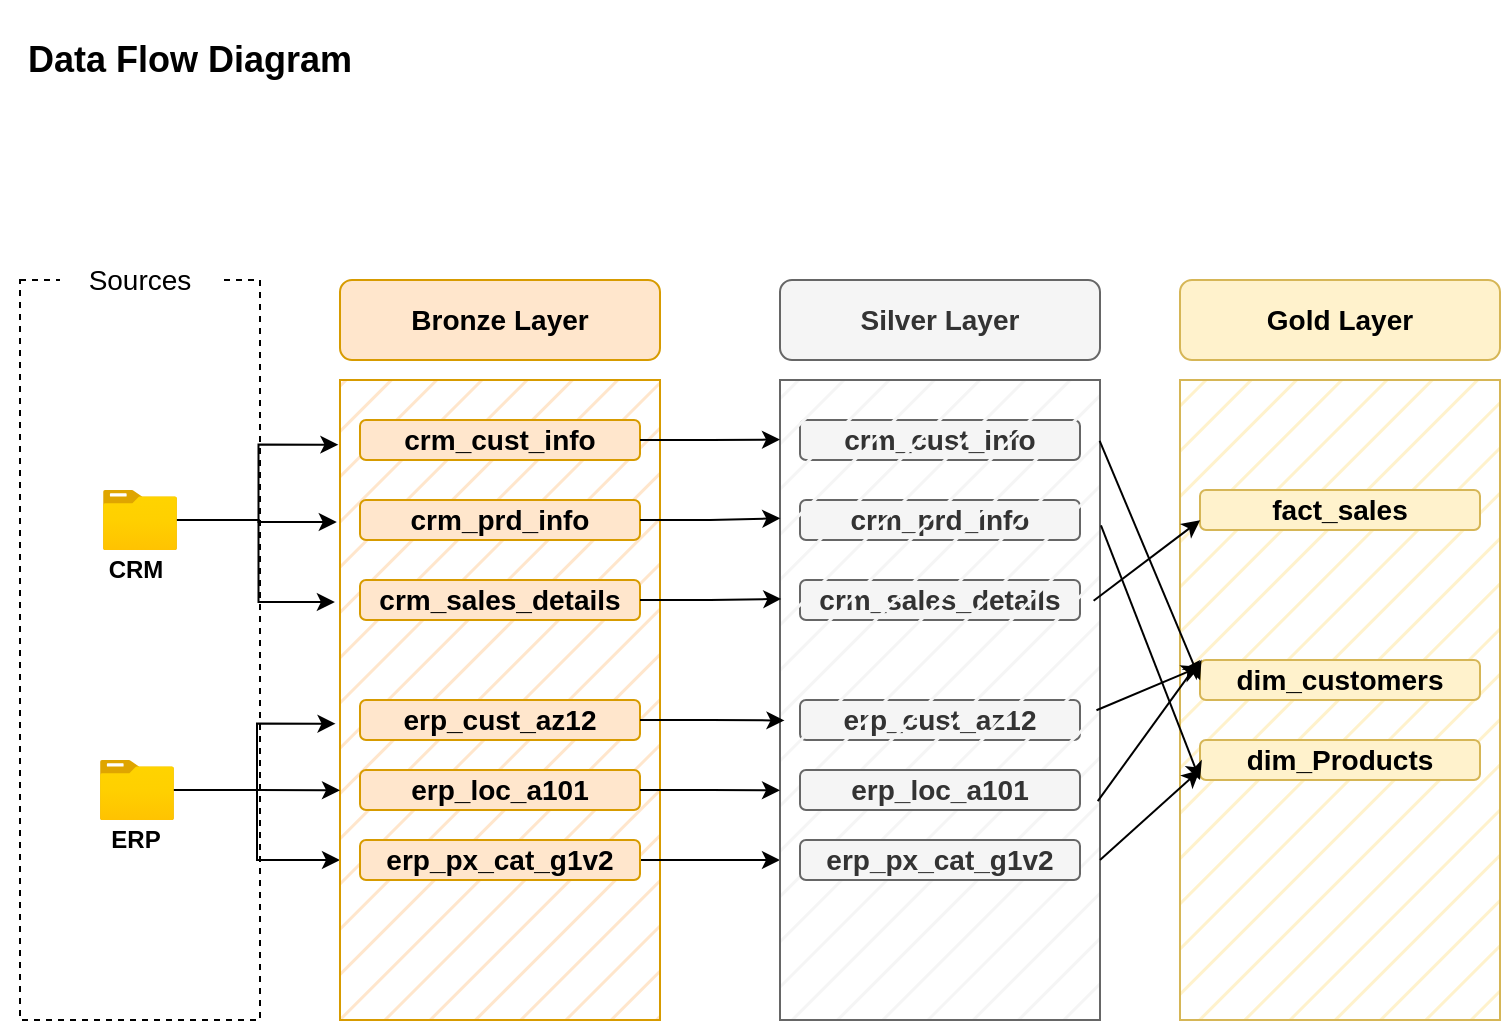 <mxfile version="26.2.15">
  <diagram name="Page-1" id="of_rWCsYgEdew_ym9TxW">
    <mxGraphModel dx="1158" dy="773" grid="1" gridSize="10" guides="1" tooltips="1" connect="1" arrows="1" fold="1" page="1" pageScale="1" pageWidth="850" pageHeight="1100" math="0" shadow="0">
      <root>
        <mxCell id="0" />
        <mxCell id="1" parent="0" />
        <mxCell id="rux1_51JPnNn9xXsk1tx-1" value="" style="rounded=0;whiteSpace=wrap;html=1;fillColor=none;dashed=1;" parent="1" vertex="1">
          <mxGeometry x="40" y="150" width="120" height="370" as="geometry" />
        </mxCell>
        <mxCell id="rux1_51JPnNn9xXsk1tx-2" value="&lt;font style=&quot;font-size: 14px;&quot;&gt;Sources&lt;/font&gt;" style="rounded=1;whiteSpace=wrap;html=1;strokeColor=none;" parent="1" vertex="1">
          <mxGeometry x="60" y="130" width="80" height="40" as="geometry" />
        </mxCell>
        <mxCell id="rux1_51JPnNn9xXsk1tx-4" value="" style="image;aspect=fixed;html=1;points=[];align=center;fontSize=12;image=img/lib/azure2/general/Folder_Blank.svg;" parent="1" vertex="1">
          <mxGeometry x="81.52" y="255" width="36.96" height="30" as="geometry" />
        </mxCell>
        <mxCell id="rux1_51JPnNn9xXsk1tx-7" value="&lt;b&gt;CRM&lt;/b&gt;" style="text;html=1;align=center;verticalAlign=middle;whiteSpace=wrap;rounded=0;" parent="1" vertex="1">
          <mxGeometry x="68.48" y="280" width="60" height="30" as="geometry" />
        </mxCell>
        <mxCell id="rux1_51JPnNn9xXsk1tx-30" style="edgeStyle=orthogonalEdgeStyle;rounded=0;orthogonalLoop=1;jettySize=auto;html=1;entryX=0;entryY=0.75;entryDx=0;entryDy=0;" parent="1" source="rux1_51JPnNn9xXsk1tx-8" target="rux1_51JPnNn9xXsk1tx-10" edge="1">
          <mxGeometry relative="1" as="geometry" />
        </mxCell>
        <mxCell id="rux1_51JPnNn9xXsk1tx-8" value="" style="image;aspect=fixed;html=1;points=[];align=center;fontSize=12;image=img/lib/azure2/general/Folder_Blank.svg;" parent="1" vertex="1">
          <mxGeometry x="80" y="390" width="36.96" height="30" as="geometry" />
        </mxCell>
        <mxCell id="rux1_51JPnNn9xXsk1tx-9" value="&lt;b&gt;ERP&lt;/b&gt;" style="text;html=1;align=center;verticalAlign=middle;whiteSpace=wrap;rounded=0;" parent="1" vertex="1">
          <mxGeometry x="68.48" y="415" width="60" height="30" as="geometry" />
        </mxCell>
        <mxCell id="rux1_51JPnNn9xXsk1tx-10" value="" style="rounded=0;whiteSpace=wrap;html=1;fillColor=#ffe6cc;strokeColor=#d79b00;fillStyle=hatch;" parent="1" vertex="1">
          <mxGeometry x="200" y="200" width="160" height="320" as="geometry" />
        </mxCell>
        <mxCell id="rux1_51JPnNn9xXsk1tx-11" value="&lt;b&gt;&lt;font style=&quot;font-size: 14px;&quot;&gt;Bronze Layer&lt;/font&gt;&lt;/b&gt;" style="rounded=1;whiteSpace=wrap;html=1;fillColor=#ffe6cc;strokeColor=#d79b00;" parent="1" vertex="1">
          <mxGeometry x="200" y="150" width="160" height="40" as="geometry" />
        </mxCell>
        <mxCell id="rux1_51JPnNn9xXsk1tx-12" value="&lt;span style=&quot;font-size: 14px;&quot;&gt;&lt;b&gt;crm_cust_info&lt;/b&gt;&lt;/span&gt;" style="rounded=1;whiteSpace=wrap;html=1;fillColor=#ffe6cc;strokeColor=#d79b00;" parent="1" vertex="1">
          <mxGeometry x="210" y="220" width="140" height="20" as="geometry" />
        </mxCell>
        <mxCell id="rux1_51JPnNn9xXsk1tx-13" value="&lt;span style=&quot;font-size: 14px;&quot;&gt;&lt;b&gt;crm_prd_info&lt;/b&gt;&lt;/span&gt;" style="rounded=1;whiteSpace=wrap;html=1;fillColor=#ffe6cc;strokeColor=#d79b00;" parent="1" vertex="1">
          <mxGeometry x="210" y="260" width="140" height="20" as="geometry" />
        </mxCell>
        <mxCell id="rux1_51JPnNn9xXsk1tx-14" value="&lt;span style=&quot;font-size: 14px;&quot;&gt;&lt;b&gt;crm_sales_details&lt;/b&gt;&lt;/span&gt;" style="rounded=1;whiteSpace=wrap;html=1;fillColor=#ffe6cc;strokeColor=#d79b00;" parent="1" vertex="1">
          <mxGeometry x="210" y="300" width="140" height="20" as="geometry" />
        </mxCell>
        <mxCell id="rux1_51JPnNn9xXsk1tx-15" value="&lt;span style=&quot;font-size: 14px;&quot;&gt;&lt;b&gt;erp_cust_az12&lt;/b&gt;&lt;/span&gt;" style="rounded=1;whiteSpace=wrap;html=1;fillColor=#ffe6cc;strokeColor=#d79b00;" parent="1" vertex="1">
          <mxGeometry x="210" y="360" width="140" height="20" as="geometry" />
        </mxCell>
        <mxCell id="rux1_51JPnNn9xXsk1tx-16" value="&lt;span style=&quot;font-size: 14px;&quot;&gt;&lt;b&gt;erp_loc_a101&lt;/b&gt;&lt;/span&gt;" style="rounded=1;whiteSpace=wrap;html=1;fillColor=#ffe6cc;strokeColor=#d79b00;" parent="1" vertex="1">
          <mxGeometry x="210" y="395" width="140" height="20" as="geometry" />
        </mxCell>
        <mxCell id="oHnKCqSjZ6p5e8-nYHuy-15" style="edgeStyle=orthogonalEdgeStyle;rounded=0;orthogonalLoop=1;jettySize=auto;html=1;entryX=0;entryY=0.75;entryDx=0;entryDy=0;" parent="1" source="rux1_51JPnNn9xXsk1tx-17" target="oHnKCqSjZ6p5e8-nYHuy-6" edge="1">
          <mxGeometry relative="1" as="geometry" />
        </mxCell>
        <mxCell id="rux1_51JPnNn9xXsk1tx-17" value="&lt;span style=&quot;font-size: 14px;&quot;&gt;&lt;b&gt;erp_px_cat_g1v2&lt;/b&gt;&lt;/span&gt;" style="rounded=1;whiteSpace=wrap;html=1;fillColor=#ffe6cc;strokeColor=#d79b00;" parent="1" vertex="1">
          <mxGeometry x="210" y="430" width="140" height="20" as="geometry" />
        </mxCell>
        <mxCell id="rux1_51JPnNn9xXsk1tx-19" value="&lt;b&gt;&lt;font style=&quot;font-size: 18px;&quot;&gt;Data Flow Diagram&lt;/font&gt;&lt;/b&gt;" style="rounded=1;whiteSpace=wrap;html=1;fillColor=none;strokeColor=none;" parent="1" vertex="1">
          <mxGeometry x="30" y="10" width="190" height="60" as="geometry" />
        </mxCell>
        <mxCell id="rux1_51JPnNn9xXsk1tx-21" style="edgeStyle=orthogonalEdgeStyle;rounded=0;orthogonalLoop=1;jettySize=auto;html=1;entryX=-0.005;entryY=0.101;entryDx=0;entryDy=0;entryPerimeter=0;" parent="1" source="rux1_51JPnNn9xXsk1tx-4" target="rux1_51JPnNn9xXsk1tx-10" edge="1">
          <mxGeometry relative="1" as="geometry" />
        </mxCell>
        <mxCell id="rux1_51JPnNn9xXsk1tx-22" style="edgeStyle=orthogonalEdgeStyle;rounded=0;orthogonalLoop=1;jettySize=auto;html=1;entryX=-0.01;entryY=0.222;entryDx=0;entryDy=0;entryPerimeter=0;" parent="1" source="rux1_51JPnNn9xXsk1tx-4" target="rux1_51JPnNn9xXsk1tx-10" edge="1">
          <mxGeometry relative="1" as="geometry" />
        </mxCell>
        <mxCell id="rux1_51JPnNn9xXsk1tx-25" style="edgeStyle=orthogonalEdgeStyle;rounded=0;orthogonalLoop=1;jettySize=auto;html=1;entryX=-0.016;entryY=0.347;entryDx=0;entryDy=0;entryPerimeter=0;" parent="1" source="rux1_51JPnNn9xXsk1tx-4" target="rux1_51JPnNn9xXsk1tx-10" edge="1">
          <mxGeometry relative="1" as="geometry" />
        </mxCell>
        <mxCell id="rux1_51JPnNn9xXsk1tx-27" style="edgeStyle=orthogonalEdgeStyle;rounded=0;orthogonalLoop=1;jettySize=auto;html=1;entryX=0;entryY=0.641;entryDx=0;entryDy=0;entryPerimeter=0;" parent="1" source="rux1_51JPnNn9xXsk1tx-8" target="rux1_51JPnNn9xXsk1tx-10" edge="1">
          <mxGeometry relative="1" as="geometry" />
        </mxCell>
        <mxCell id="rux1_51JPnNn9xXsk1tx-29" style="edgeStyle=orthogonalEdgeStyle;rounded=0;orthogonalLoop=1;jettySize=auto;html=1;entryX=-0.014;entryY=0.537;entryDx=0;entryDy=0;entryPerimeter=0;" parent="1" source="rux1_51JPnNn9xXsk1tx-8" target="rux1_51JPnNn9xXsk1tx-10" edge="1">
          <mxGeometry relative="1" as="geometry" />
        </mxCell>
        <mxCell id="oHnKCqSjZ6p5e8-nYHuy-1" value="&lt;span style=&quot;font-size: 14px;&quot;&gt;&lt;b&gt;Silver Layer&lt;/b&gt;&lt;/span&gt;" style="rounded=1;whiteSpace=wrap;html=1;fillColor=#f5f5f5;strokeColor=#666666;fontColor=#333333;" parent="1" vertex="1">
          <mxGeometry x="420" y="150" width="160" height="40" as="geometry" />
        </mxCell>
        <mxCell id="oHnKCqSjZ6p5e8-nYHuy-2" value="&lt;span style=&quot;font-size: 14px;&quot;&gt;&lt;b&gt;crm_cust_info&lt;/b&gt;&lt;/span&gt;" style="rounded=1;whiteSpace=wrap;html=1;fillColor=#f5f5f5;strokeColor=#666666;fontColor=#333333;" parent="1" vertex="1">
          <mxGeometry x="430" y="220" width="140" height="20" as="geometry" />
        </mxCell>
        <mxCell id="oHnKCqSjZ6p5e8-nYHuy-3" value="&lt;span style=&quot;font-size: 14px;&quot;&gt;&lt;b&gt;crm_prd_info&lt;/b&gt;&lt;/span&gt;" style="rounded=1;whiteSpace=wrap;html=1;fillColor=#f5f5f5;strokeColor=#666666;fontColor=#333333;" parent="1" vertex="1">
          <mxGeometry x="430" y="260" width="140" height="20" as="geometry" />
        </mxCell>
        <mxCell id="oHnKCqSjZ6p5e8-nYHuy-4" value="&lt;span style=&quot;font-size: 14px;&quot;&gt;&lt;b&gt;crm_sales_details&lt;/b&gt;&lt;/span&gt;" style="rounded=1;whiteSpace=wrap;html=1;fillColor=#f5f5f5;strokeColor=#666666;fontColor=#333333;" parent="1" vertex="1">
          <mxGeometry x="430" y="300" width="140" height="20" as="geometry" />
        </mxCell>
        <mxCell id="oHnKCqSjZ6p5e8-nYHuy-5" value="&lt;span style=&quot;font-size: 14px;&quot;&gt;&lt;b&gt;erp_cust_az12&lt;/b&gt;&lt;/span&gt;" style="rounded=1;whiteSpace=wrap;html=1;fillColor=#f5f5f5;strokeColor=#666666;fontColor=#333333;" parent="1" vertex="1">
          <mxGeometry x="430" y="360" width="140" height="20" as="geometry" />
        </mxCell>
        <mxCell id="oHnKCqSjZ6p5e8-nYHuy-6" value="" style="rounded=0;whiteSpace=wrap;html=1;fillColor=#f5f5f5;strokeColor=#666666;fillStyle=hatch;fontColor=#333333;" parent="1" vertex="1">
          <mxGeometry x="420" y="200" width="160" height="320" as="geometry" />
        </mxCell>
        <mxCell id="oHnKCqSjZ6p5e8-nYHuy-7" value="&lt;span style=&quot;font-size: 14px;&quot;&gt;&lt;b&gt;erp_loc_a101&lt;/b&gt;&lt;/span&gt;" style="rounded=1;whiteSpace=wrap;html=1;fillColor=#f5f5f5;strokeColor=#666666;fontColor=#333333;" parent="1" vertex="1">
          <mxGeometry x="430" y="395" width="140" height="20" as="geometry" />
        </mxCell>
        <mxCell id="oHnKCqSjZ6p5e8-nYHuy-8" value="&lt;span style=&quot;font-size: 14px;&quot;&gt;&lt;b&gt;erp_px_cat_g1v2&lt;/b&gt;&lt;/span&gt;" style="rounded=1;whiteSpace=wrap;html=1;fillColor=#f5f5f5;strokeColor=#666666;fontColor=#333333;" parent="1" vertex="1">
          <mxGeometry x="430" y="430" width="140" height="20" as="geometry" />
        </mxCell>
        <mxCell id="oHnKCqSjZ6p5e8-nYHuy-9" style="edgeStyle=orthogonalEdgeStyle;rounded=0;orthogonalLoop=1;jettySize=auto;html=1;exitX=1;exitY=0.5;exitDx=0;exitDy=0;entryX=0;entryY=0.093;entryDx=0;entryDy=0;entryPerimeter=0;" parent="1" source="rux1_51JPnNn9xXsk1tx-12" target="oHnKCqSjZ6p5e8-nYHuy-6" edge="1">
          <mxGeometry relative="1" as="geometry" />
        </mxCell>
        <mxCell id="oHnKCqSjZ6p5e8-nYHuy-10" style="edgeStyle=orthogonalEdgeStyle;rounded=0;orthogonalLoop=1;jettySize=auto;html=1;entryX=0.001;entryY=0.216;entryDx=0;entryDy=0;entryPerimeter=0;" parent="1" source="rux1_51JPnNn9xXsk1tx-13" target="oHnKCqSjZ6p5e8-nYHuy-6" edge="1">
          <mxGeometry relative="1" as="geometry" />
        </mxCell>
        <mxCell id="oHnKCqSjZ6p5e8-nYHuy-11" style="edgeStyle=orthogonalEdgeStyle;rounded=0;orthogonalLoop=1;jettySize=auto;html=1;entryX=0.004;entryY=0.342;entryDx=0;entryDy=0;entryPerimeter=0;" parent="1" source="rux1_51JPnNn9xXsk1tx-14" target="oHnKCqSjZ6p5e8-nYHuy-6" edge="1">
          <mxGeometry relative="1" as="geometry" />
        </mxCell>
        <mxCell id="oHnKCqSjZ6p5e8-nYHuy-13" style="edgeStyle=orthogonalEdgeStyle;rounded=0;orthogonalLoop=1;jettySize=auto;html=1;entryX=0.014;entryY=0.532;entryDx=0;entryDy=0;entryPerimeter=0;" parent="1" source="rux1_51JPnNn9xXsk1tx-15" target="oHnKCqSjZ6p5e8-nYHuy-6" edge="1">
          <mxGeometry relative="1" as="geometry" />
        </mxCell>
        <mxCell id="oHnKCqSjZ6p5e8-nYHuy-14" style="edgeStyle=orthogonalEdgeStyle;rounded=0;orthogonalLoop=1;jettySize=auto;html=1;entryX=0;entryY=0.641;entryDx=0;entryDy=0;entryPerimeter=0;" parent="1" source="rux1_51JPnNn9xXsk1tx-16" target="oHnKCqSjZ6p5e8-nYHuy-6" edge="1">
          <mxGeometry relative="1" as="geometry" />
        </mxCell>
        <mxCell id="CZZbWCy0wR855Ha6MTHz-13" value="&lt;span style=&quot;font-size: 14px;&quot;&gt;&lt;b&gt;Gold Layer&lt;/b&gt;&lt;/span&gt;" style="rounded=1;whiteSpace=wrap;html=1;fillColor=#fff2cc;strokeColor=#d6b656;" vertex="1" parent="1">
          <mxGeometry x="620" y="150" width="160" height="40" as="geometry" />
        </mxCell>
        <mxCell id="CZZbWCy0wR855Ha6MTHz-14" value="" style="rounded=0;whiteSpace=wrap;html=1;fillColor=#fff2cc;strokeColor=#d6b656;fillStyle=hatch;" vertex="1" parent="1">
          <mxGeometry x="620" y="200" width="160" height="320" as="geometry" />
        </mxCell>
        <mxCell id="CZZbWCy0wR855Ha6MTHz-15" value="&lt;span style=&quot;font-size: 14px;&quot;&gt;&lt;b&gt;fact_sales&lt;/b&gt;&lt;/span&gt;" style="rounded=1;whiteSpace=wrap;html=1;fillColor=#fff2cc;strokeColor=#d6b656;" vertex="1" parent="1">
          <mxGeometry x="630" y="255" width="140" height="20" as="geometry" />
        </mxCell>
        <mxCell id="CZZbWCy0wR855Ha6MTHz-16" value="&lt;span style=&quot;font-size: 14px;&quot;&gt;&lt;b&gt;dim_customers&lt;/b&gt;&lt;/span&gt;" style="rounded=1;whiteSpace=wrap;html=1;fillColor=#fff2cc;strokeColor=#d6b656;" vertex="1" parent="1">
          <mxGeometry x="630" y="340" width="140" height="20" as="geometry" />
        </mxCell>
        <mxCell id="CZZbWCy0wR855Ha6MTHz-17" value="&lt;span style=&quot;font-size: 14px;&quot;&gt;&lt;b&gt;dim_Products&lt;/b&gt;&lt;/span&gt;" style="rounded=1;whiteSpace=wrap;html=1;fillColor=#fff2cc;strokeColor=#d6b656;" vertex="1" parent="1">
          <mxGeometry x="630" y="380" width="140" height="20" as="geometry" />
        </mxCell>
        <mxCell id="CZZbWCy0wR855Ha6MTHz-19" value="" style="endArrow=classic;html=1;rounded=0;exitX=0.98;exitY=0.345;exitDx=0;exitDy=0;exitPerimeter=0;entryX=0.063;entryY=0.219;entryDx=0;entryDy=0;entryPerimeter=0;" edge="1" parent="1" source="oHnKCqSjZ6p5e8-nYHuy-6" target="CZZbWCy0wR855Ha6MTHz-14">
          <mxGeometry width="50" height="50" relative="1" as="geometry">
            <mxPoint x="590" y="440" as="sourcePoint" />
            <mxPoint x="640" y="390" as="targetPoint" />
          </mxGeometry>
        </mxCell>
        <mxCell id="CZZbWCy0wR855Ha6MTHz-20" value="" style="endArrow=classic;html=1;rounded=0;entryX=0;entryY=0.5;entryDx=0;entryDy=0;exitX=0.989;exitY=0.516;exitDx=0;exitDy=0;exitPerimeter=0;" edge="1" parent="1" source="oHnKCqSjZ6p5e8-nYHuy-6">
          <mxGeometry width="50" height="50" relative="1" as="geometry">
            <mxPoint x="589.84" y="360" as="sourcePoint" />
            <mxPoint x="630.0" y="343.36" as="targetPoint" />
          </mxGeometry>
        </mxCell>
        <mxCell id="CZZbWCy0wR855Ha6MTHz-21" value="" style="endArrow=classic;html=1;rounded=0;exitX=0.993;exitY=0.658;exitDx=0;exitDy=0;exitPerimeter=0;" edge="1" parent="1" source="oHnKCqSjZ6p5e8-nYHuy-6">
          <mxGeometry width="50" height="50" relative="1" as="geometry">
            <mxPoint x="590" y="440" as="sourcePoint" />
            <mxPoint x="630" y="340" as="targetPoint" />
          </mxGeometry>
        </mxCell>
        <mxCell id="CZZbWCy0wR855Ha6MTHz-22" value="" style="endArrow=classic;html=1;rounded=0;exitX=1;exitY=0.75;exitDx=0;exitDy=0;entryX=0;entryY=0.75;entryDx=0;entryDy=0;" edge="1" parent="1" source="oHnKCqSjZ6p5e8-nYHuy-6" target="CZZbWCy0wR855Ha6MTHz-17">
          <mxGeometry width="50" height="50" relative="1" as="geometry">
            <mxPoint x="590" y="440" as="sourcePoint" />
            <mxPoint x="640" y="390" as="targetPoint" />
          </mxGeometry>
        </mxCell>
        <mxCell id="CZZbWCy0wR855Ha6MTHz-25" value="" style="endArrow=classic;html=1;rounded=0;exitX=0.999;exitY=0.095;exitDx=0;exitDy=0;exitPerimeter=0;entryX=0.063;entryY=0.469;entryDx=0;entryDy=0;entryPerimeter=0;" edge="1" parent="1" source="oHnKCqSjZ6p5e8-nYHuy-6" target="CZZbWCy0wR855Ha6MTHz-14">
          <mxGeometry width="50" height="50" relative="1" as="geometry">
            <mxPoint x="580" y="390" as="sourcePoint" />
            <mxPoint x="630" y="340" as="targetPoint" />
          </mxGeometry>
        </mxCell>
        <mxCell id="CZZbWCy0wR855Ha6MTHz-26" value="" style="endArrow=classic;html=1;rounded=0;exitX=1.003;exitY=0.227;exitDx=0;exitDy=0;exitPerimeter=0;" edge="1" parent="1" source="oHnKCqSjZ6p5e8-nYHuy-6">
          <mxGeometry width="50" height="50" relative="1" as="geometry">
            <mxPoint x="610" y="360" as="sourcePoint" />
            <mxPoint x="630" y="400" as="targetPoint" />
          </mxGeometry>
        </mxCell>
      </root>
    </mxGraphModel>
  </diagram>
</mxfile>
